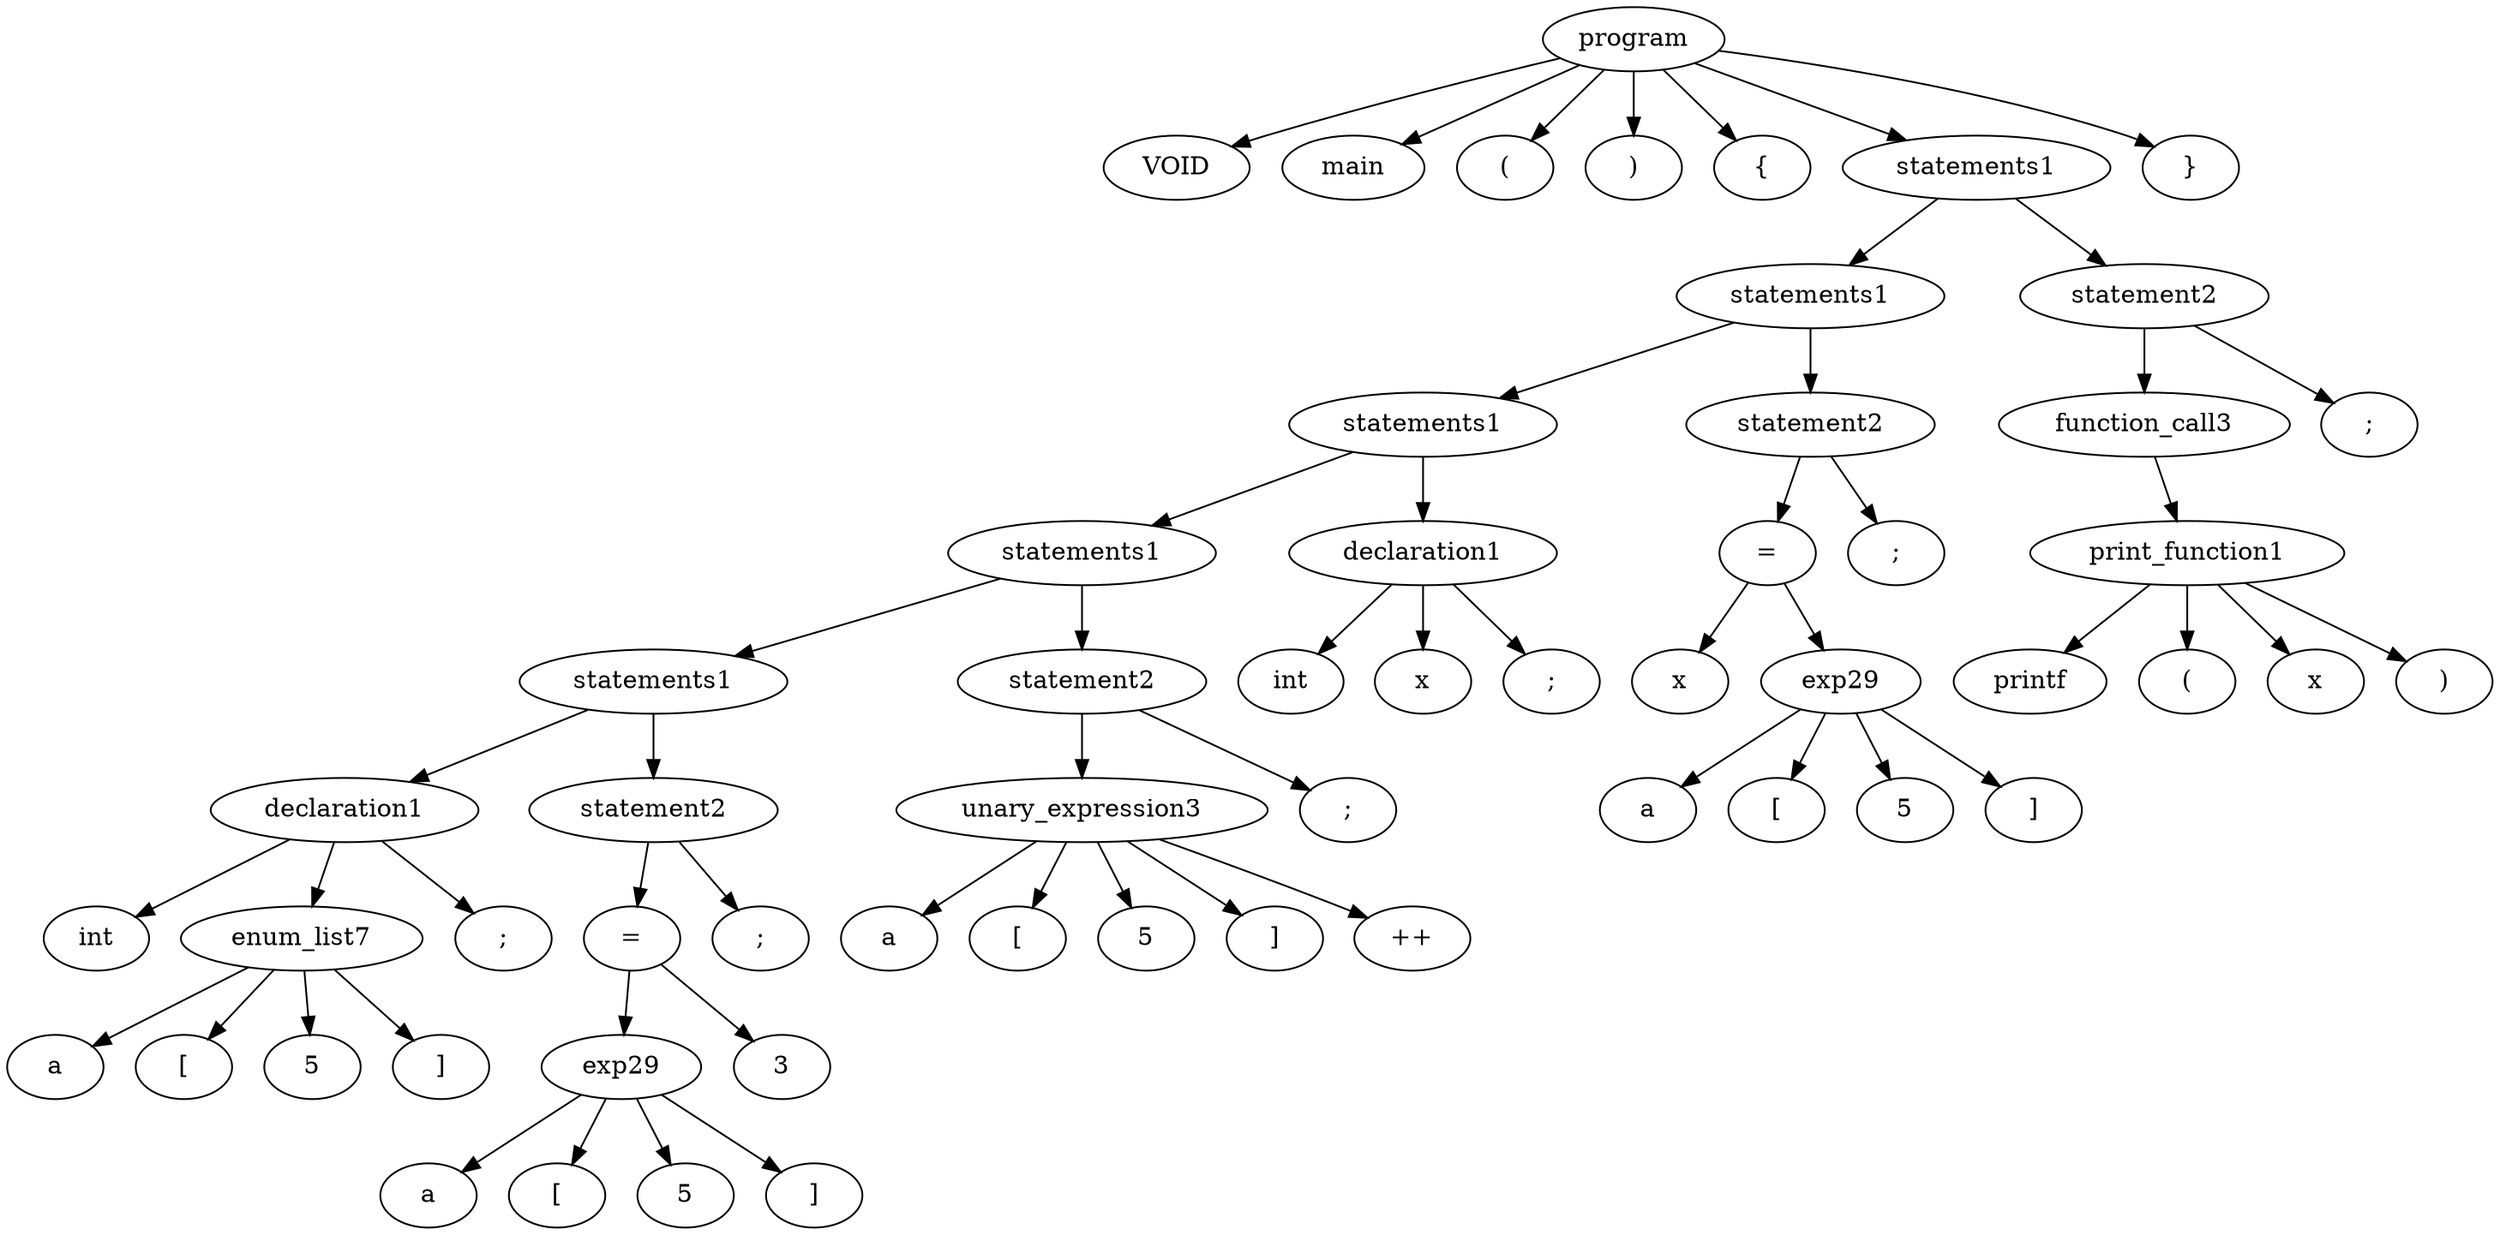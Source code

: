 strict digraph graphname {

0 [label="program"]
1 [label=" VOID "]; 
0 -> 1 ; 
2 [label=" main "]; 
0 -> 2 ; 
3 [label=" ( "]; 
0 -> 3 ; 
4 [label=" ) "]; 
0 -> 4 ; 
5 [label=" { "]; 
0 -> 5 ; 
6 [label=" statements1 "]; 
0 -> 6 ; 
7 [label=" statements1 "]; 
6 -> 7 ; 
8 [label=" statements1 "]; 
7 -> 8 ; 
9 [label=" statements1 "]; 
8 -> 9 ; 
10 [label=" statements1 "]; 
9 -> 10 ; 
11 [label=" declaration1 "]; 
10 -> 11 ; 
12 [label=" int "]; 
11 -> 12 ; 
13 [label=" enum_list7 "]; 
11 -> 13 ; 
14 [label=" a "]; 
13 -> 14 ; 
15 [label=" [ "]; 
13 -> 15 ; 
16 [label=" 5 "]; 
13 -> 16 ; 
17 [label=" ] "]; 
13 -> 17 ; 
18 [label=" ; "]; 
11 -> 18 ; 
19 [label=" statement2 "]; 
10 -> 19 ; 
20 [label=" = "]; 
19 -> 20 ; 
21 [label=" exp29 "]; 
20 -> 21 ; 
22 [label=" a "]; 
21 -> 22 ; 
23 [label=" [ "]; 
21 -> 23 ; 
24 [label=" 5 "]; 
21 -> 24 ; 
25 [label=" ] "]; 
21 -> 25 ; 
26 [label=" 3 "]; 
20 -> 26 ; 
27 [label=" ; "]; 
19 -> 27 ; 
28 [label=" statement2 "]; 
9 -> 28 ; 
29 [label=" unary_expression3 "]; 
28 -> 29 ; 
30 [label=" a "]; 
29 -> 30 ; 
31 [label=" [ "]; 
29 -> 31 ; 
32 [label=" 5 "]; 
29 -> 32 ; 
33 [label=" ] "]; 
29 -> 33 ; 
34 [label=" ++ "]; 
29 -> 34 ; 
35 [label=" ; "]; 
28 -> 35 ; 
36 [label=" declaration1 "]; 
8 -> 36 ; 
37 [label=" int "]; 
36 -> 37 ; 
38 [label=" x "]; 
36 -> 38 ; 
39 [label=" ; "]; 
36 -> 39 ; 
40 [label=" statement2 "]; 
7 -> 40 ; 
41 [label=" = "]; 
40 -> 41 ; 
42 [label=" x "]; 
41 -> 42 ; 
43 [label=" exp29 "]; 
41 -> 43 ; 
44 [label=" a "]; 
43 -> 44 ; 
45 [label=" [ "]; 
43 -> 45 ; 
46 [label=" 5 "]; 
43 -> 46 ; 
47 [label=" ] "]; 
43 -> 47 ; 
48 [label=" ; "]; 
40 -> 48 ; 
49 [label=" statement2 "]; 
6 -> 49 ; 
50 [label=" function_call3 "]; 
49 -> 50 ; 
51 [label=" print_function1 "]; 
50 -> 51 ; 
52 [label=" printf "]; 
51 -> 52 ; 
53 [label=" ( "]; 
51 -> 53 ; 
54 [label=" x "]; 
51 -> 54 ; 
55 [label=" ) "]; 
51 -> 55 ; 
56 [label=" ; "]; 
49 -> 56 ; 
57 [label=" } "]; 
0 -> 57 ; 


}